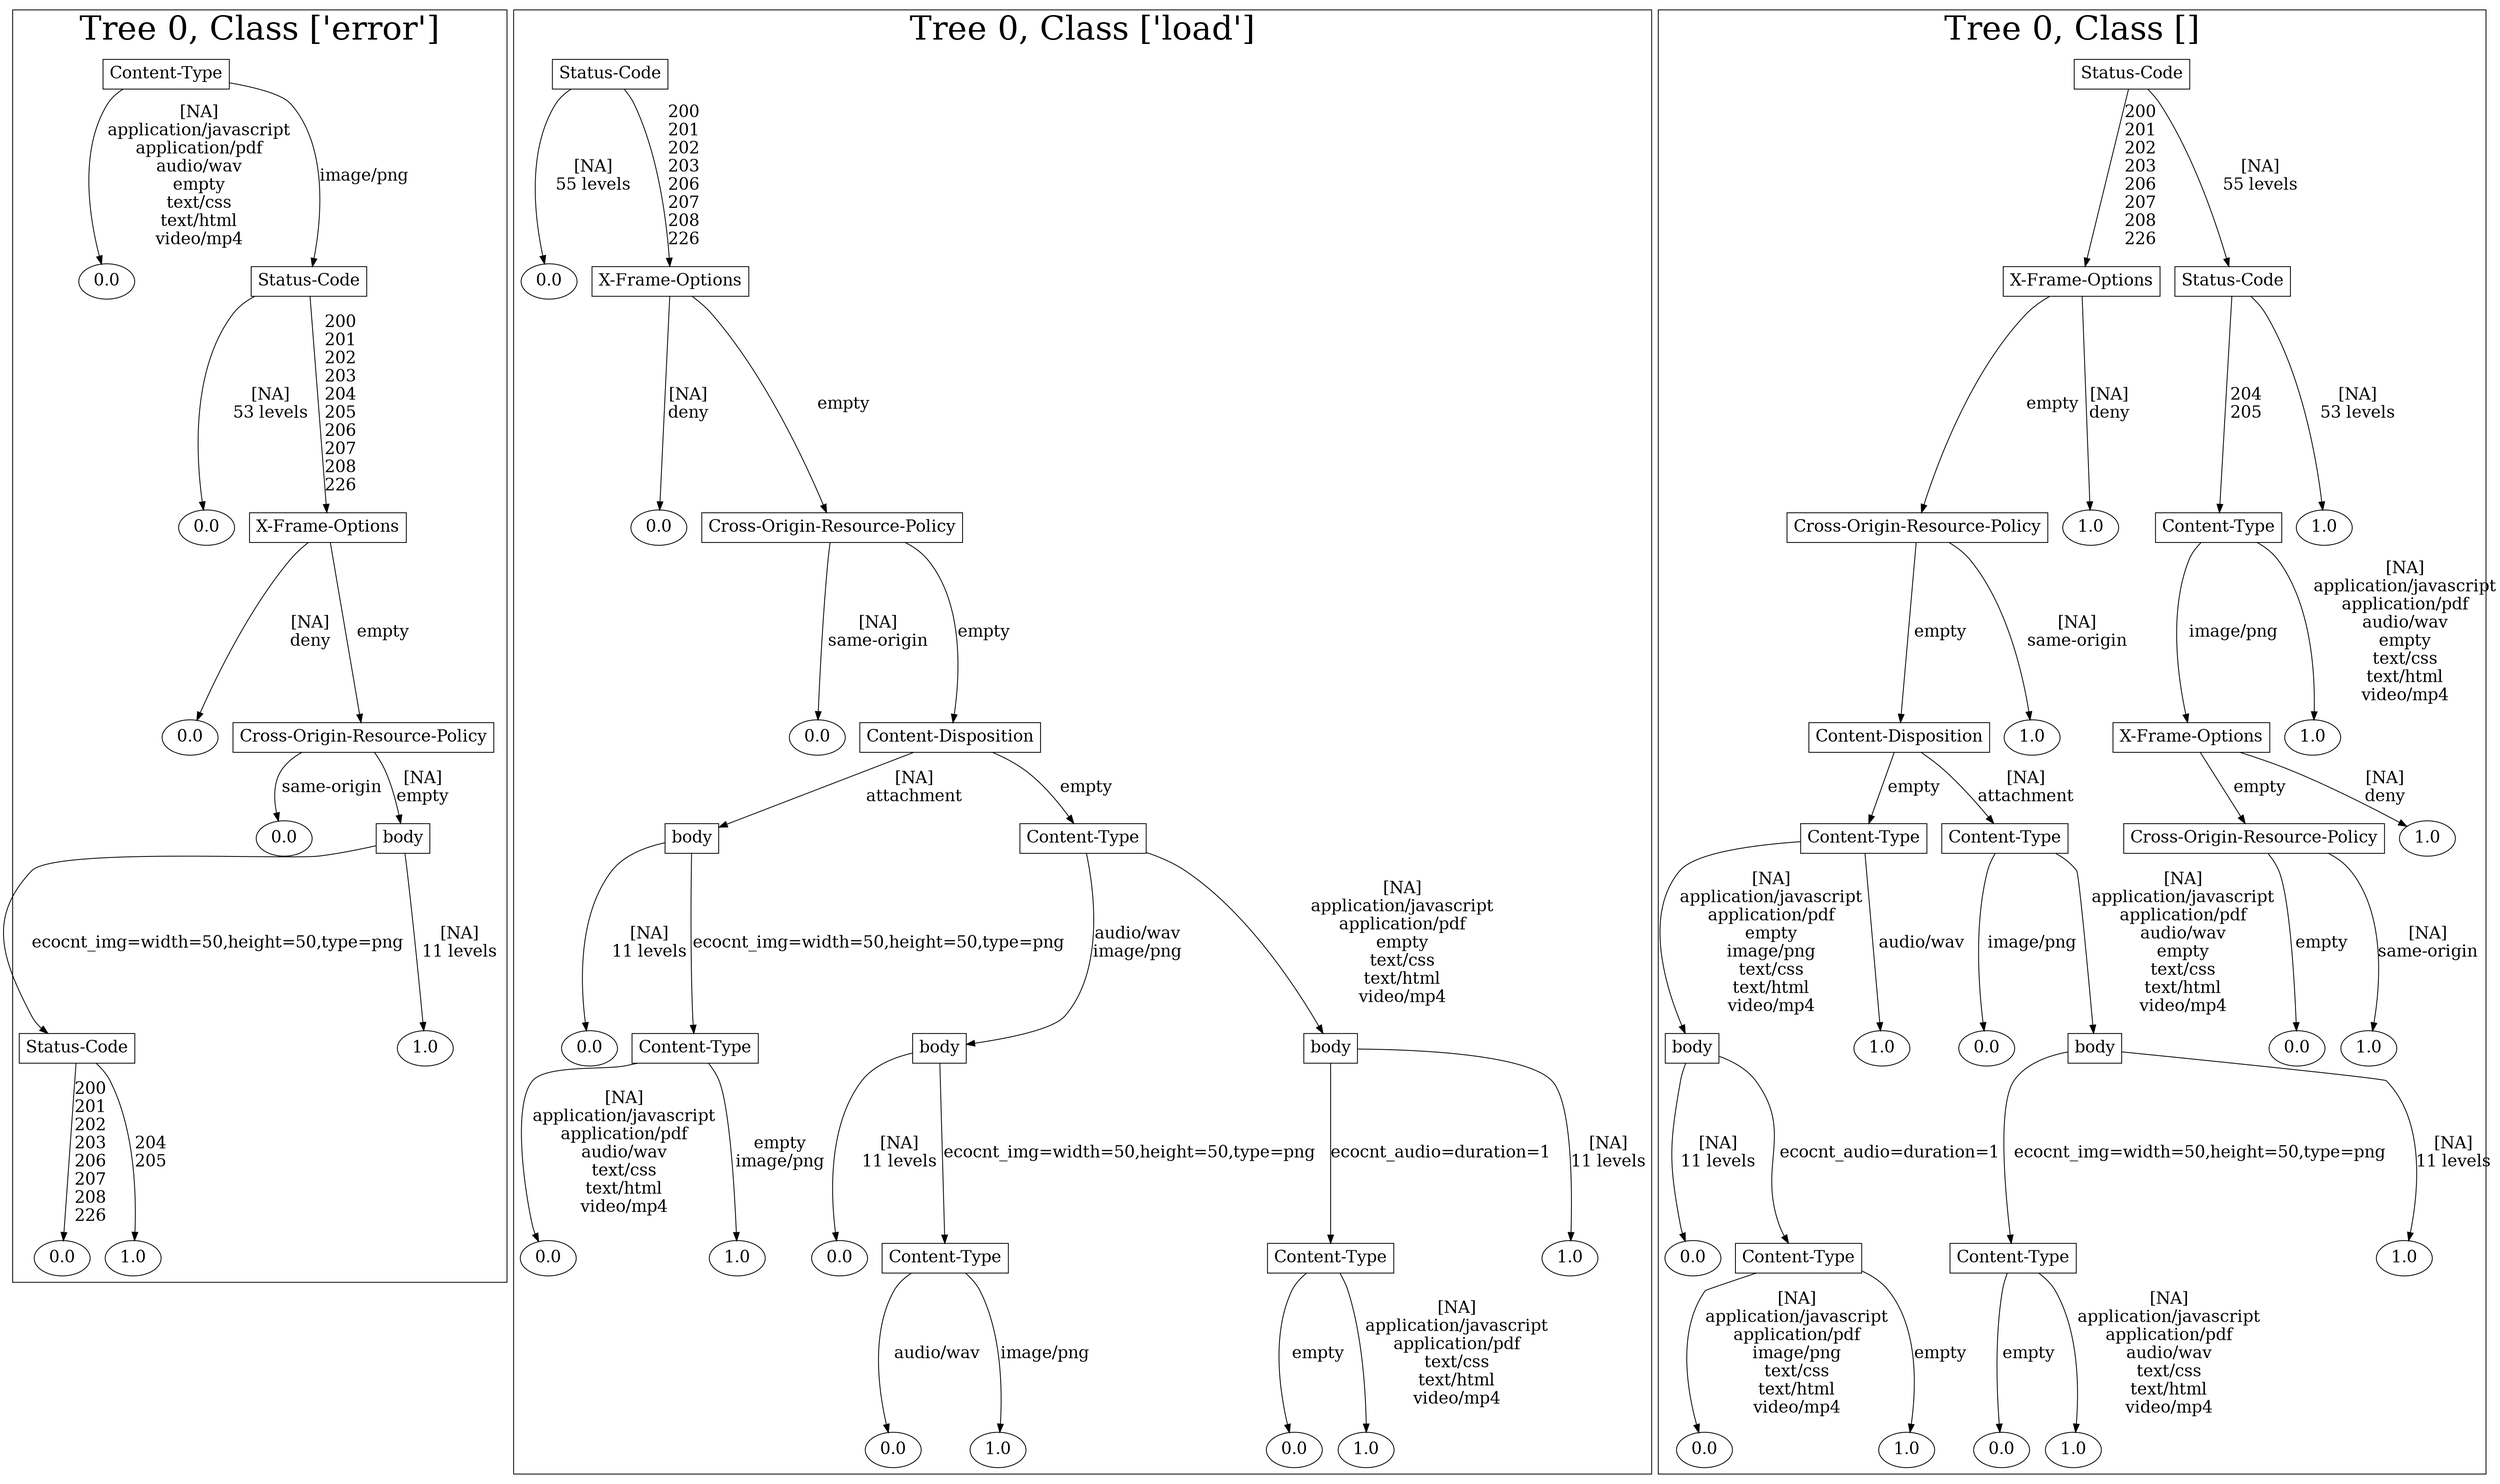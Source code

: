 /*
Generated by:
    http://https://github.com/h2oai/h2o-3/tree/master/h2o-genmodel/src/main/java/hex/genmodel/tools/PrintMojo.java
*/

/*
On a mac:

$ brew install graphviz
$ dot -Tpng file.gv -o file.png
$ open file.png
*/

digraph G {

subgraph cluster_0 {
/* Nodes */

/* Level 0 */
{
"SG_0_Node_0" [shape=box, fontsize=20, label="Content-Type"]
}

/* Level 1 */
{
"SG_0_Node_6" [fontsize=20, label="0.0"]
"SG_0_Node_1" [shape=box, fontsize=20, label="Status-Code"]
}

/* Level 2 */
{
"SG_0_Node_7" [fontsize=20, label="0.0"]
"SG_0_Node_2" [shape=box, fontsize=20, label="X-Frame-Options"]
}

/* Level 3 */
{
"SG_0_Node_8" [fontsize=20, label="0.0"]
"SG_0_Node_3" [shape=box, fontsize=20, label="Cross-Origin-Resource-Policy"]
}

/* Level 4 */
{
"SG_0_Node_9" [fontsize=20, label="0.0"]
"SG_0_Node_4" [shape=box, fontsize=20, label="body"]
}

/* Level 5 */
{
"SG_0_Node_5" [shape=box, fontsize=20, label="Status-Code"]
"SG_0_Node_10" [fontsize=20, label="1.0"]
}

/* Level 6 */
{
"SG_0_Node_11" [fontsize=20, label="0.0"]
"SG_0_Node_12" [fontsize=20, label="1.0"]
}

/* Edges */
"SG_0_Node_0" -> "SG_0_Node_6" [fontsize=20, label="[NA]
application/javascript
application/pdf
audio/wav
empty
text/css
text/html
video/mp4
"]
"SG_0_Node_0" -> "SG_0_Node_1" [fontsize=20, label="image/png
"]
"SG_0_Node_1" -> "SG_0_Node_7" [fontsize=20, label="[NA]
53 levels
"]
"SG_0_Node_1" -> "SG_0_Node_2" [fontsize=20, label="200
201
202
203
204
205
206
207
208
226
"]
"SG_0_Node_2" -> "SG_0_Node_8" [fontsize=20, label="[NA]
deny
"]
"SG_0_Node_2" -> "SG_0_Node_3" [fontsize=20, label="empty
"]
"SG_0_Node_3" -> "SG_0_Node_9" [fontsize=20, label="same-origin
"]
"SG_0_Node_3" -> "SG_0_Node_4" [fontsize=20, label="[NA]
empty
"]
"SG_0_Node_4" -> "SG_0_Node_5" [fontsize=20, label="ecocnt_img=width=50,height=50,type=png
"]
"SG_0_Node_4" -> "SG_0_Node_10" [fontsize=20, label="[NA]
11 levels
"]
"SG_0_Node_5" -> "SG_0_Node_11" [fontsize=20, label="200
201
202
203
206
207
208
226
"]
"SG_0_Node_5" -> "SG_0_Node_12" [fontsize=20, label="204
205
"]

fontsize=40
label="Tree 0, Class ['error']"
}

subgraph cluster_1 {
/* Nodes */

/* Level 0 */
{
"SG_1_Node_0" [shape=box, fontsize=20, label="Status-Code"]
}

/* Level 1 */
{
"SG_1_Node_11" [fontsize=20, label="0.0"]
"SG_1_Node_1" [shape=box, fontsize=20, label="X-Frame-Options"]
}

/* Level 2 */
{
"SG_1_Node_12" [fontsize=20, label="0.0"]
"SG_1_Node_2" [shape=box, fontsize=20, label="Cross-Origin-Resource-Policy"]
}

/* Level 3 */
{
"SG_1_Node_13" [fontsize=20, label="0.0"]
"SG_1_Node_3" [shape=box, fontsize=20, label="Content-Disposition"]
}

/* Level 4 */
{
"SG_1_Node_4" [shape=box, fontsize=20, label="body"]
"SG_1_Node_5" [shape=box, fontsize=20, label="Content-Type"]
}

/* Level 5 */
{
"SG_1_Node_14" [fontsize=20, label="0.0"]
"SG_1_Node_6" [shape=box, fontsize=20, label="Content-Type"]
"SG_1_Node_7" [shape=box, fontsize=20, label="body"]
"SG_1_Node_8" [shape=box, fontsize=20, label="body"]
}

/* Level 6 */
{
"SG_1_Node_15" [fontsize=20, label="0.0"]
"SG_1_Node_16" [fontsize=20, label="1.0"]
"SG_1_Node_17" [fontsize=20, label="0.0"]
"SG_1_Node_9" [shape=box, fontsize=20, label="Content-Type"]
"SG_1_Node_10" [shape=box, fontsize=20, label="Content-Type"]
"SG_1_Node_18" [fontsize=20, label="1.0"]
}

/* Level 7 */
{
"SG_1_Node_19" [fontsize=20, label="0.0"]
"SG_1_Node_20" [fontsize=20, label="1.0"]
"SG_1_Node_21" [fontsize=20, label="0.0"]
"SG_1_Node_22" [fontsize=20, label="1.0"]
}

/* Edges */
"SG_1_Node_0" -> "SG_1_Node_11" [fontsize=20, label="[NA]
55 levels
"]
"SG_1_Node_0" -> "SG_1_Node_1" [fontsize=20, label="200
201
202
203
206
207
208
226
"]
"SG_1_Node_1" -> "SG_1_Node_12" [fontsize=20, label="[NA]
deny
"]
"SG_1_Node_1" -> "SG_1_Node_2" [fontsize=20, label="empty
"]
"SG_1_Node_2" -> "SG_1_Node_13" [fontsize=20, label="[NA]
same-origin
"]
"SG_1_Node_2" -> "SG_1_Node_3" [fontsize=20, label="empty
"]
"SG_1_Node_3" -> "SG_1_Node_4" [fontsize=20, label="[NA]
attachment
"]
"SG_1_Node_3" -> "SG_1_Node_5" [fontsize=20, label="empty
"]
"SG_1_Node_5" -> "SG_1_Node_7" [fontsize=20, label="audio/wav
image/png
"]
"SG_1_Node_5" -> "SG_1_Node_8" [fontsize=20, label="[NA]
application/javascript
application/pdf
empty
text/css
text/html
video/mp4
"]
"SG_1_Node_8" -> "SG_1_Node_10" [fontsize=20, label="ecocnt_audio=duration=1
"]
"SG_1_Node_8" -> "SG_1_Node_18" [fontsize=20, label="[NA]
11 levels
"]
"SG_1_Node_10" -> "SG_1_Node_21" [fontsize=20, label="empty
"]
"SG_1_Node_10" -> "SG_1_Node_22" [fontsize=20, label="[NA]
application/javascript
application/pdf
text/css
text/html
video/mp4
"]
"SG_1_Node_7" -> "SG_1_Node_17" [fontsize=20, label="[NA]
11 levels
"]
"SG_1_Node_7" -> "SG_1_Node_9" [fontsize=20, label="ecocnt_img=width=50,height=50,type=png
"]
"SG_1_Node_9" -> "SG_1_Node_19" [fontsize=20, label="audio/wav
"]
"SG_1_Node_9" -> "SG_1_Node_20" [fontsize=20, label="image/png
"]
"SG_1_Node_4" -> "SG_1_Node_14" [fontsize=20, label="[NA]
11 levels
"]
"SG_1_Node_4" -> "SG_1_Node_6" [fontsize=20, label="ecocnt_img=width=50,height=50,type=png
"]
"SG_1_Node_6" -> "SG_1_Node_15" [fontsize=20, label="[NA]
application/javascript
application/pdf
audio/wav
text/css
text/html
video/mp4
"]
"SG_1_Node_6" -> "SG_1_Node_16" [fontsize=20, label="empty
image/png
"]

fontsize=40
label="Tree 0, Class ['load']"
}

subgraph cluster_2 {
/* Nodes */

/* Level 0 */
{
"SG_2_Node_0" [shape=box, fontsize=20, label="Status-Code"]
}

/* Level 1 */
{
"SG_2_Node_1" [shape=box, fontsize=20, label="X-Frame-Options"]
"SG_2_Node_2" [shape=box, fontsize=20, label="Status-Code"]
}

/* Level 2 */
{
"SG_2_Node_3" [shape=box, fontsize=20, label="Cross-Origin-Resource-Policy"]
"SG_2_Node_14" [fontsize=20, label="1.0"]
"SG_2_Node_4" [shape=box, fontsize=20, label="Content-Type"]
"SG_2_Node_15" [fontsize=20, label="1.0"]
}

/* Level 3 */
{
"SG_2_Node_5" [shape=box, fontsize=20, label="Content-Disposition"]
"SG_2_Node_16" [fontsize=20, label="1.0"]
"SG_2_Node_6" [shape=box, fontsize=20, label="X-Frame-Options"]
"SG_2_Node_17" [fontsize=20, label="1.0"]
}

/* Level 4 */
{
"SG_2_Node_7" [shape=box, fontsize=20, label="Content-Type"]
"SG_2_Node_8" [shape=box, fontsize=20, label="Content-Type"]
"SG_2_Node_9" [shape=box, fontsize=20, label="Cross-Origin-Resource-Policy"]
"SG_2_Node_18" [fontsize=20, label="1.0"]
}

/* Level 5 */
{
"SG_2_Node_10" [shape=box, fontsize=20, label="body"]
"SG_2_Node_19" [fontsize=20, label="1.0"]
"SG_2_Node_20" [fontsize=20, label="0.0"]
"SG_2_Node_11" [shape=box, fontsize=20, label="body"]
"SG_2_Node_21" [fontsize=20, label="0.0"]
"SG_2_Node_22" [fontsize=20, label="1.0"]
}

/* Level 6 */
{
"SG_2_Node_23" [fontsize=20, label="0.0"]
"SG_2_Node_12" [shape=box, fontsize=20, label="Content-Type"]
"SG_2_Node_13" [shape=box, fontsize=20, label="Content-Type"]
"SG_2_Node_24" [fontsize=20, label="1.0"]
}

/* Level 7 */
{
"SG_2_Node_25" [fontsize=20, label="0.0"]
"SG_2_Node_26" [fontsize=20, label="1.0"]
"SG_2_Node_27" [fontsize=20, label="0.0"]
"SG_2_Node_28" [fontsize=20, label="1.0"]
}

/* Edges */
"SG_2_Node_0" -> "SG_2_Node_1" [fontsize=20, label="200
201
202
203
206
207
208
226
"]
"SG_2_Node_0" -> "SG_2_Node_2" [fontsize=20, label="[NA]
55 levels
"]
"SG_2_Node_2" -> "SG_2_Node_4" [fontsize=20, label="204
205
"]
"SG_2_Node_2" -> "SG_2_Node_15" [fontsize=20, label="[NA]
53 levels
"]
"SG_2_Node_4" -> "SG_2_Node_6" [fontsize=20, label="image/png
"]
"SG_2_Node_4" -> "SG_2_Node_17" [fontsize=20, label="[NA]
application/javascript
application/pdf
audio/wav
empty
text/css
text/html
video/mp4
"]
"SG_2_Node_6" -> "SG_2_Node_9" [fontsize=20, label="empty
"]
"SG_2_Node_6" -> "SG_2_Node_18" [fontsize=20, label="[NA]
deny
"]
"SG_2_Node_9" -> "SG_2_Node_21" [fontsize=20, label="empty
"]
"SG_2_Node_9" -> "SG_2_Node_22" [fontsize=20, label="[NA]
same-origin
"]
"SG_2_Node_1" -> "SG_2_Node_3" [fontsize=20, label="empty
"]
"SG_2_Node_1" -> "SG_2_Node_14" [fontsize=20, label="[NA]
deny
"]
"SG_2_Node_3" -> "SG_2_Node_5" [fontsize=20, label="empty
"]
"SG_2_Node_3" -> "SG_2_Node_16" [fontsize=20, label="[NA]
same-origin
"]
"SG_2_Node_5" -> "SG_2_Node_7" [fontsize=20, label="empty
"]
"SG_2_Node_5" -> "SG_2_Node_8" [fontsize=20, label="[NA]
attachment
"]
"SG_2_Node_8" -> "SG_2_Node_20" [fontsize=20, label="image/png
"]
"SG_2_Node_8" -> "SG_2_Node_11" [fontsize=20, label="[NA]
application/javascript
application/pdf
audio/wav
empty
text/css
text/html
video/mp4
"]
"SG_2_Node_11" -> "SG_2_Node_13" [fontsize=20, label="ecocnt_img=width=50,height=50,type=png
"]
"SG_2_Node_11" -> "SG_2_Node_24" [fontsize=20, label="[NA]
11 levels
"]
"SG_2_Node_13" -> "SG_2_Node_27" [fontsize=20, label="empty
"]
"SG_2_Node_13" -> "SG_2_Node_28" [fontsize=20, label="[NA]
application/javascript
application/pdf
audio/wav
text/css
text/html
video/mp4
"]
"SG_2_Node_7" -> "SG_2_Node_10" [fontsize=20, label="[NA]
application/javascript
application/pdf
empty
image/png
text/css
text/html
video/mp4
"]
"SG_2_Node_7" -> "SG_2_Node_19" [fontsize=20, label="audio/wav
"]
"SG_2_Node_10" -> "SG_2_Node_23" [fontsize=20, label="[NA]
11 levels
"]
"SG_2_Node_10" -> "SG_2_Node_12" [fontsize=20, label="ecocnt_audio=duration=1
"]
"SG_2_Node_12" -> "SG_2_Node_25" [fontsize=20, label="[NA]
application/javascript
application/pdf
image/png
text/css
text/html
video/mp4
"]
"SG_2_Node_12" -> "SG_2_Node_26" [fontsize=20, label="empty
"]

fontsize=40
label="Tree 0, Class []"
}

}

